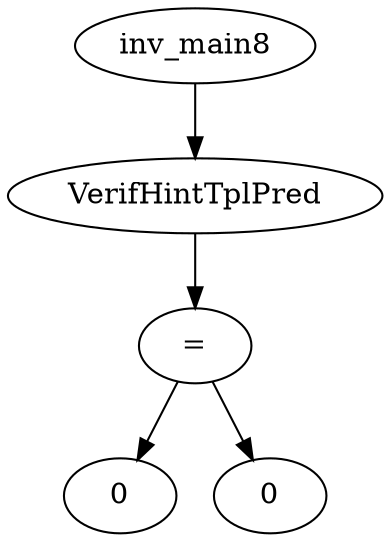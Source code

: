 digraph dag {
0 [label="inv_main8"];
1 [label="VerifHintTplPred"];
2 [label="="];
3 [label="0"];
4 [label="0"];
0->1[label=""]
1->2[label=""]
2->4[label=""]
2 -> 3[label=""]
}
